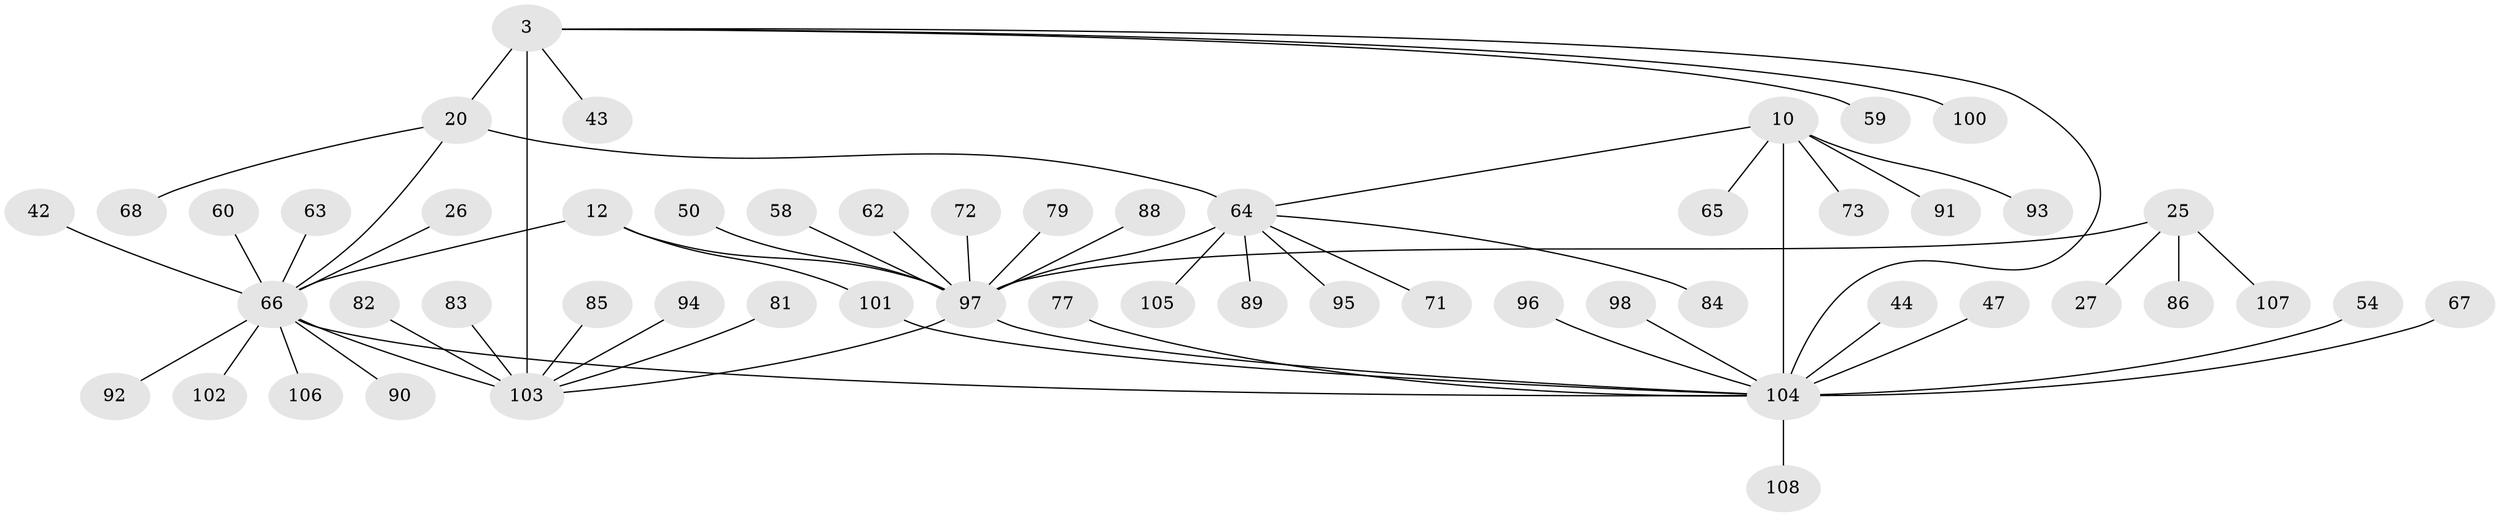 // original degree distribution, {7: 0.046296296296296294, 10: 0.009259259259259259, 6: 0.05555555555555555, 9: 0.037037037037037035, 5: 0.037037037037037035, 14: 0.009259259259259259, 8: 0.018518518518518517, 12: 0.009259259259259259, 11: 0.009259259259259259, 1: 0.5833333333333334, 2: 0.1574074074074074, 4: 0.018518518518518517, 3: 0.009259259259259259}
// Generated by graph-tools (version 1.1) at 2025/54/03/09/25 04:54:30]
// undirected, 54 vertices, 60 edges
graph export_dot {
graph [start="1"]
  node [color=gray90,style=filled];
  3 [super="+1"];
  10 [super="+8"];
  12 [super="+11"];
  20 [super="+18"];
  25 [super="+23"];
  26;
  27;
  42;
  43;
  44 [super="+34"];
  47;
  50;
  54;
  58;
  59;
  60;
  62;
  63;
  64 [super="+19+31+33+48"];
  65;
  66 [super="+14+35+55+57+15"];
  67;
  68;
  71;
  72;
  73;
  77;
  79 [super="+38"];
  81;
  82 [super="+69"];
  83;
  84 [super="+51"];
  85;
  86;
  88 [super="+74"];
  89;
  90 [super="+28"];
  91;
  92 [super="+40"];
  93;
  94 [super="+80"];
  95;
  96;
  97 [super="+37"];
  98;
  100 [super="+56"];
  101;
  102;
  103 [super="+70+75"];
  104 [super="+49+99+39+7"];
  105;
  106 [super="+76"];
  107 [super="+45+87"];
  108;
  3 -- 20;
  3 -- 59;
  3 -- 43;
  3 -- 100;
  3 -- 104;
  3 -- 103 [weight=6];
  10 -- 65;
  10 -- 73;
  10 -- 91;
  10 -- 93;
  10 -- 104 [weight=6];
  10 -- 64;
  12 -- 101;
  12 -- 66 [weight=6];
  12 -- 97;
  20 -- 68;
  20 -- 66 [weight=2];
  20 -- 64 [weight=6];
  25 -- 86;
  25 -- 27;
  25 -- 107;
  25 -- 97 [weight=6];
  26 -- 66;
  42 -- 66;
  44 -- 104;
  47 -- 104;
  50 -- 97;
  54 -- 104;
  58 -- 97;
  60 -- 66;
  62 -- 97;
  63 -- 66;
  64 -- 71;
  64 -- 105;
  64 -- 84;
  64 -- 89;
  64 -- 95;
  64 -- 97;
  66 -- 102;
  66 -- 90;
  66 -- 104 [weight=3];
  66 -- 106;
  66 -- 92;
  66 -- 103;
  67 -- 104;
  72 -- 97;
  77 -- 104;
  79 -- 97;
  81 -- 103;
  82 -- 103;
  83 -- 103;
  85 -- 103;
  88 -- 97;
  94 -- 103;
  96 -- 104;
  97 -- 103;
  97 -- 104 [weight=3];
  98 -- 104;
  101 -- 104;
  104 -- 108;
}
